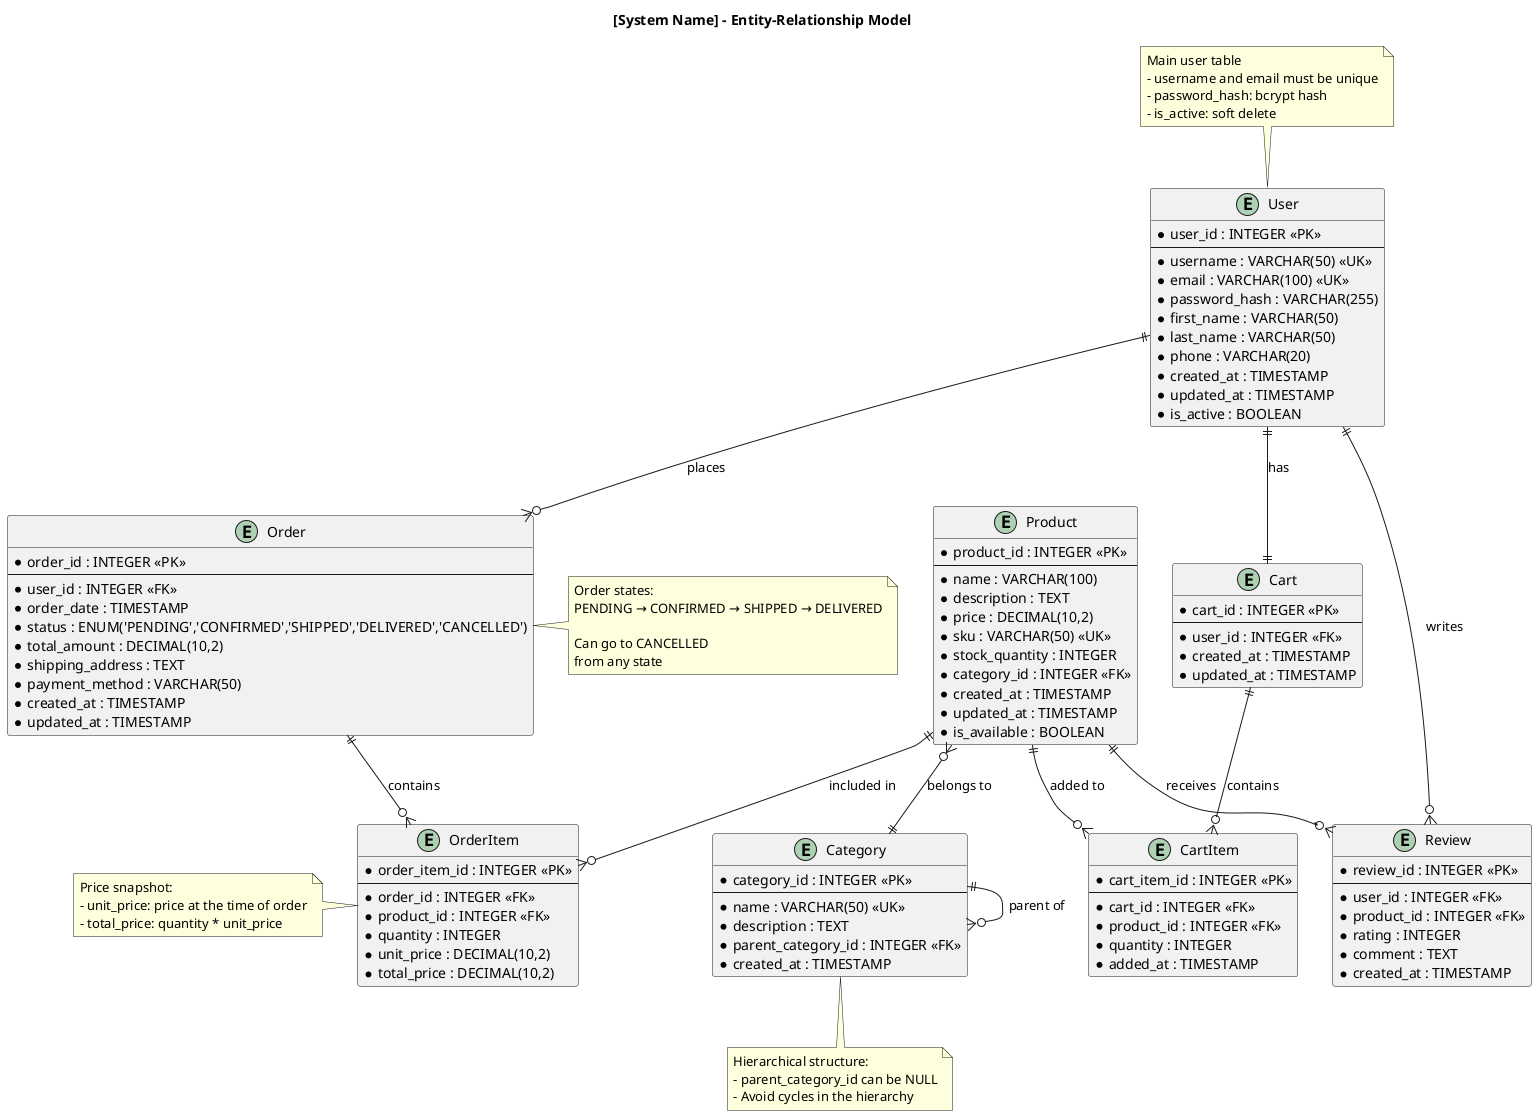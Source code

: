 @startuml ER-Diagram-Template
!define ENTITY entity
!define WEAK_ENTITY entity

title [System Name] - Entity-Relationship Model

' Definition of entities
entity User {
  * user_id : INTEGER <<PK>>
  --
  * username : VARCHAR(50) <<UK>>
  * email : VARCHAR(100) <<UK>>
  * password_hash : VARCHAR(255)
  * first_name : VARCHAR(50)
  * last_name : VARCHAR(50)
  * phone : VARCHAR(20)
  * created_at : TIMESTAMP
  * updated_at : TIMESTAMP
  * is_active : BOOLEAN
}

entity Product {
  * product_id : INTEGER <<PK>>
  --
  * name : VARCHAR(100)
  * description : TEXT
  * price : DECIMAL(10,2)
  * sku : VARCHAR(50) <<UK>>
  * stock_quantity : INTEGER
  * category_id : INTEGER <<FK>>
  * created_at : TIMESTAMP
  * updated_at : TIMESTAMP
  * is_available : BOOLEAN
}

entity Category {
  * category_id : INTEGER <<PK>>
  --
  * name : VARCHAR(50) <<UK>>
  * description : TEXT
  * parent_category_id : INTEGER <<FK>>
  * created_at : TIMESTAMP
}

entity Order {
  * order_id : INTEGER <<PK>>
  --
  * user_id : INTEGER <<FK>>
  * order_date : TIMESTAMP
  * status : ENUM('PENDING','CONFIRMED','SHIPPED','DELIVERED','CANCELLED')
  * total_amount : DECIMAL(10,2)
  * shipping_address : TEXT
  * payment_method : VARCHAR(50)
  * created_at : TIMESTAMP
  * updated_at : TIMESTAMP
}

entity OrderItem {
  * order_item_id : INTEGER <<PK>>
  --
  * order_id : INTEGER <<FK>>
  * product_id : INTEGER <<FK>>
  * quantity : INTEGER
  * unit_price : DECIMAL(10,2)
  * total_price : DECIMAL(10,2)
}

entity Review {
  * review_id : INTEGER <<PK>>
  --
  * user_id : INTEGER <<FK>>
  * product_id : INTEGER <<FK>>
  * rating : INTEGER
  * comment : TEXT
  * created_at : TIMESTAMP
}

entity Cart {
  * cart_id : INTEGER <<PK>>
  --
  * user_id : INTEGER <<FK>>
  * created_at : TIMESTAMP
  * updated_at : TIMESTAMP
}

entity CartItem {
  * cart_item_id : INTEGER <<PK>>
  --
  * cart_id : INTEGER <<FK>>
  * product_id : INTEGER <<FK>>
  * quantity : INTEGER
  * added_at : TIMESTAMP
}

' Relationships
User ||--o{ Order : "places"
User ||--|| Cart : "has"
User ||--o{ Review : "writes"

Order ||--o{ OrderItem : "contains"
Product ||--o{ OrderItem : "included in"
Product ||--o{ Review : "receives"
Product }o--|| Category : "belongs to"
Category ||--o{ Category : "parent of"

Cart ||--o{ CartItem : "contains"
Product ||--o{ CartItem : "added to"

' Constraints and notes
note top of User
  Main user table
  - username and email must be unique
  - password_hash: bcrypt hash
  - is_active: soft delete
end note

note right of Order
  Order states:
  PENDING → CONFIRMED → SHIPPED → DELIVERED
  
  Can go to CANCELLED
  from any state
end note

note bottom of Category
  Hierarchical structure:
  - parent_category_id can be NULL
  - Avoid cycles in the hierarchy
end note

note left of OrderItem
  Price snapshot:
  - unit_price: price at the time of order
  - total_price: quantity * unit_price
end note

@enduml
